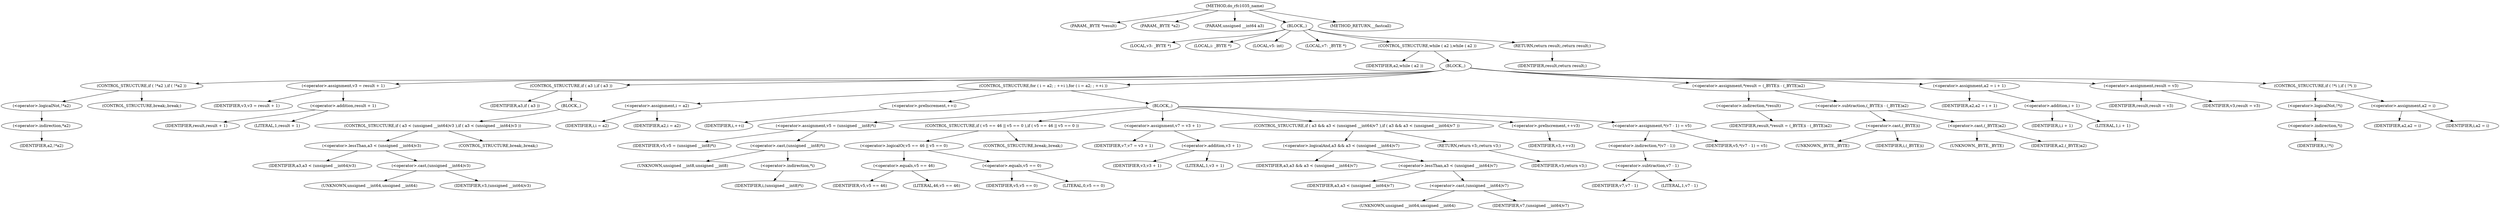 digraph do_rfc1035_name {  
"1000105" [label = "(METHOD,do_rfc1035_name)" ]
"1000106" [label = "(PARAM,_BYTE *result)" ]
"1000107" [label = "(PARAM,_BYTE *a2)" ]
"1000108" [label = "(PARAM,unsigned __int64 a3)" ]
"1000109" [label = "(BLOCK,,)" ]
"1000110" [label = "(LOCAL,v3: _BYTE *)" ]
"1000111" [label = "(LOCAL,i: _BYTE *)" ]
"1000112" [label = "(LOCAL,v5: int)" ]
"1000113" [label = "(LOCAL,v7: _BYTE *)" ]
"1000114" [label = "(CONTROL_STRUCTURE,while ( a2 ),while ( a2 ))" ]
"1000115" [label = "(IDENTIFIER,a2,while ( a2 ))" ]
"1000116" [label = "(BLOCK,,)" ]
"1000117" [label = "(CONTROL_STRUCTURE,if ( !*a2 ),if ( !*a2 ))" ]
"1000118" [label = "(<operator>.logicalNot,!*a2)" ]
"1000119" [label = "(<operator>.indirection,*a2)" ]
"1000120" [label = "(IDENTIFIER,a2,!*a2)" ]
"1000121" [label = "(CONTROL_STRUCTURE,break;,break;)" ]
"1000122" [label = "(<operator>.assignment,v3 = result + 1)" ]
"1000123" [label = "(IDENTIFIER,v3,v3 = result + 1)" ]
"1000124" [label = "(<operator>.addition,result + 1)" ]
"1000125" [label = "(IDENTIFIER,result,result + 1)" ]
"1000126" [label = "(LITERAL,1,result + 1)" ]
"1000127" [label = "(CONTROL_STRUCTURE,if ( a3 ),if ( a3 ))" ]
"1000128" [label = "(IDENTIFIER,a3,if ( a3 ))" ]
"1000129" [label = "(BLOCK,,)" ]
"1000130" [label = "(CONTROL_STRUCTURE,if ( a3 < (unsigned __int64)v3 ),if ( a3 < (unsigned __int64)v3 ))" ]
"1000131" [label = "(<operator>.lessThan,a3 < (unsigned __int64)v3)" ]
"1000132" [label = "(IDENTIFIER,a3,a3 < (unsigned __int64)v3)" ]
"1000133" [label = "(<operator>.cast,(unsigned __int64)v3)" ]
"1000134" [label = "(UNKNOWN,unsigned __int64,unsigned __int64)" ]
"1000135" [label = "(IDENTIFIER,v3,(unsigned __int64)v3)" ]
"1000136" [label = "(CONTROL_STRUCTURE,break;,break;)" ]
"1000137" [label = "(CONTROL_STRUCTURE,for ( i = a2; ; ++i ),for ( i = a2; ; ++i ))" ]
"1000138" [label = "(<operator>.assignment,i = a2)" ]
"1000139" [label = "(IDENTIFIER,i,i = a2)" ]
"1000140" [label = "(IDENTIFIER,a2,i = a2)" ]
"1000141" [label = "(<operator>.preIncrement,++i)" ]
"1000142" [label = "(IDENTIFIER,i,++i)" ]
"1000143" [label = "(BLOCK,,)" ]
"1000144" [label = "(<operator>.assignment,v5 = (unsigned __int8)*i)" ]
"1000145" [label = "(IDENTIFIER,v5,v5 = (unsigned __int8)*i)" ]
"1000146" [label = "(<operator>.cast,(unsigned __int8)*i)" ]
"1000147" [label = "(UNKNOWN,unsigned __int8,unsigned __int8)" ]
"1000148" [label = "(<operator>.indirection,*i)" ]
"1000149" [label = "(IDENTIFIER,i,(unsigned __int8)*i)" ]
"1000150" [label = "(CONTROL_STRUCTURE,if ( v5 == 46 || v5 == 0 ),if ( v5 == 46 || v5 == 0 ))" ]
"1000151" [label = "(<operator>.logicalOr,v5 == 46 || v5 == 0)" ]
"1000152" [label = "(<operator>.equals,v5 == 46)" ]
"1000153" [label = "(IDENTIFIER,v5,v5 == 46)" ]
"1000154" [label = "(LITERAL,46,v5 == 46)" ]
"1000155" [label = "(<operator>.equals,v5 == 0)" ]
"1000156" [label = "(IDENTIFIER,v5,v5 == 0)" ]
"1000157" [label = "(LITERAL,0,v5 == 0)" ]
"1000158" [label = "(CONTROL_STRUCTURE,break;,break;)" ]
"1000159" [label = "(<operator>.assignment,v7 = v3 + 1)" ]
"1000160" [label = "(IDENTIFIER,v7,v7 = v3 + 1)" ]
"1000161" [label = "(<operator>.addition,v3 + 1)" ]
"1000162" [label = "(IDENTIFIER,v3,v3 + 1)" ]
"1000163" [label = "(LITERAL,1,v3 + 1)" ]
"1000164" [label = "(CONTROL_STRUCTURE,if ( a3 && a3 < (unsigned __int64)v7 ),if ( a3 && a3 < (unsigned __int64)v7 ))" ]
"1000165" [label = "(<operator>.logicalAnd,a3 && a3 < (unsigned __int64)v7)" ]
"1000166" [label = "(IDENTIFIER,a3,a3 && a3 < (unsigned __int64)v7)" ]
"1000167" [label = "(<operator>.lessThan,a3 < (unsigned __int64)v7)" ]
"1000168" [label = "(IDENTIFIER,a3,a3 < (unsigned __int64)v7)" ]
"1000169" [label = "(<operator>.cast,(unsigned __int64)v7)" ]
"1000170" [label = "(UNKNOWN,unsigned __int64,unsigned __int64)" ]
"1000171" [label = "(IDENTIFIER,v7,(unsigned __int64)v7)" ]
"1000172" [label = "(RETURN,return v3;,return v3;)" ]
"1000173" [label = "(IDENTIFIER,v3,return v3;)" ]
"1000174" [label = "(<operator>.preIncrement,++v3)" ]
"1000175" [label = "(IDENTIFIER,v3,++v3)" ]
"1000176" [label = "(<operator>.assignment,*(v7 - 1) = v5)" ]
"1000177" [label = "(<operator>.indirection,*(v7 - 1))" ]
"1000178" [label = "(<operator>.subtraction,v7 - 1)" ]
"1000179" [label = "(IDENTIFIER,v7,v7 - 1)" ]
"1000180" [label = "(LITERAL,1,v7 - 1)" ]
"1000181" [label = "(IDENTIFIER,v5,*(v7 - 1) = v5)" ]
"1000182" [label = "(<operator>.assignment,*result = (_BYTE)i - (_BYTE)a2)" ]
"1000183" [label = "(<operator>.indirection,*result)" ]
"1000184" [label = "(IDENTIFIER,result,*result = (_BYTE)i - (_BYTE)a2)" ]
"1000185" [label = "(<operator>.subtraction,(_BYTE)i - (_BYTE)a2)" ]
"1000186" [label = "(<operator>.cast,(_BYTE)i)" ]
"1000187" [label = "(UNKNOWN,_BYTE,_BYTE)" ]
"1000188" [label = "(IDENTIFIER,i,(_BYTE)i)" ]
"1000189" [label = "(<operator>.cast,(_BYTE)a2)" ]
"1000190" [label = "(UNKNOWN,_BYTE,_BYTE)" ]
"1000191" [label = "(IDENTIFIER,a2,(_BYTE)a2)" ]
"1000192" [label = "(<operator>.assignment,a2 = i + 1)" ]
"1000193" [label = "(IDENTIFIER,a2,a2 = i + 1)" ]
"1000194" [label = "(<operator>.addition,i + 1)" ]
"1000195" [label = "(IDENTIFIER,i,i + 1)" ]
"1000196" [label = "(LITERAL,1,i + 1)" ]
"1000197" [label = "(<operator>.assignment,result = v3)" ]
"1000198" [label = "(IDENTIFIER,result,result = v3)" ]
"1000199" [label = "(IDENTIFIER,v3,result = v3)" ]
"1000200" [label = "(CONTROL_STRUCTURE,if ( !*i ),if ( !*i ))" ]
"1000201" [label = "(<operator>.logicalNot,!*i)" ]
"1000202" [label = "(<operator>.indirection,*i)" ]
"1000203" [label = "(IDENTIFIER,i,!*i)" ]
"1000204" [label = "(<operator>.assignment,a2 = i)" ]
"1000205" [label = "(IDENTIFIER,a2,a2 = i)" ]
"1000206" [label = "(IDENTIFIER,i,a2 = i)" ]
"1000207" [label = "(RETURN,return result;,return result;)" ]
"1000208" [label = "(IDENTIFIER,result,return result;)" ]
"1000209" [label = "(METHOD_RETURN,__fastcall)" ]
  "1000105" -> "1000106" 
  "1000105" -> "1000107" 
  "1000105" -> "1000108" 
  "1000105" -> "1000109" 
  "1000105" -> "1000209" 
  "1000109" -> "1000110" 
  "1000109" -> "1000111" 
  "1000109" -> "1000112" 
  "1000109" -> "1000113" 
  "1000109" -> "1000114" 
  "1000109" -> "1000207" 
  "1000114" -> "1000115" 
  "1000114" -> "1000116" 
  "1000116" -> "1000117" 
  "1000116" -> "1000122" 
  "1000116" -> "1000127" 
  "1000116" -> "1000137" 
  "1000116" -> "1000182" 
  "1000116" -> "1000192" 
  "1000116" -> "1000197" 
  "1000116" -> "1000200" 
  "1000117" -> "1000118" 
  "1000117" -> "1000121" 
  "1000118" -> "1000119" 
  "1000119" -> "1000120" 
  "1000122" -> "1000123" 
  "1000122" -> "1000124" 
  "1000124" -> "1000125" 
  "1000124" -> "1000126" 
  "1000127" -> "1000128" 
  "1000127" -> "1000129" 
  "1000129" -> "1000130" 
  "1000130" -> "1000131" 
  "1000130" -> "1000136" 
  "1000131" -> "1000132" 
  "1000131" -> "1000133" 
  "1000133" -> "1000134" 
  "1000133" -> "1000135" 
  "1000137" -> "1000138" 
  "1000137" -> "1000141" 
  "1000137" -> "1000143" 
  "1000138" -> "1000139" 
  "1000138" -> "1000140" 
  "1000141" -> "1000142" 
  "1000143" -> "1000144" 
  "1000143" -> "1000150" 
  "1000143" -> "1000159" 
  "1000143" -> "1000164" 
  "1000143" -> "1000174" 
  "1000143" -> "1000176" 
  "1000144" -> "1000145" 
  "1000144" -> "1000146" 
  "1000146" -> "1000147" 
  "1000146" -> "1000148" 
  "1000148" -> "1000149" 
  "1000150" -> "1000151" 
  "1000150" -> "1000158" 
  "1000151" -> "1000152" 
  "1000151" -> "1000155" 
  "1000152" -> "1000153" 
  "1000152" -> "1000154" 
  "1000155" -> "1000156" 
  "1000155" -> "1000157" 
  "1000159" -> "1000160" 
  "1000159" -> "1000161" 
  "1000161" -> "1000162" 
  "1000161" -> "1000163" 
  "1000164" -> "1000165" 
  "1000164" -> "1000172" 
  "1000165" -> "1000166" 
  "1000165" -> "1000167" 
  "1000167" -> "1000168" 
  "1000167" -> "1000169" 
  "1000169" -> "1000170" 
  "1000169" -> "1000171" 
  "1000172" -> "1000173" 
  "1000174" -> "1000175" 
  "1000176" -> "1000177" 
  "1000176" -> "1000181" 
  "1000177" -> "1000178" 
  "1000178" -> "1000179" 
  "1000178" -> "1000180" 
  "1000182" -> "1000183" 
  "1000182" -> "1000185" 
  "1000183" -> "1000184" 
  "1000185" -> "1000186" 
  "1000185" -> "1000189" 
  "1000186" -> "1000187" 
  "1000186" -> "1000188" 
  "1000189" -> "1000190" 
  "1000189" -> "1000191" 
  "1000192" -> "1000193" 
  "1000192" -> "1000194" 
  "1000194" -> "1000195" 
  "1000194" -> "1000196" 
  "1000197" -> "1000198" 
  "1000197" -> "1000199" 
  "1000200" -> "1000201" 
  "1000200" -> "1000204" 
  "1000201" -> "1000202" 
  "1000202" -> "1000203" 
  "1000204" -> "1000205" 
  "1000204" -> "1000206" 
  "1000207" -> "1000208" 
}
